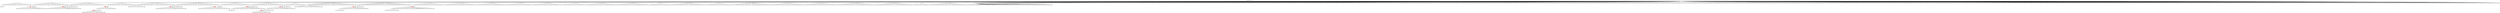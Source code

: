 digraph g {
	"56" -> "57";
	"57" [label="29"];
	"52" -> "53";
	"53" [color=indianred1, style=filled, label="9"];
	"51" -> "52";
	"52" [label="20"];
	"49" -> "50";
	"50" [color=indianred1, style=filled, label="12"];
	"48" -> "49";
	"49" [label="8"];
	"42" -> "43";
	"43" [color=indianred1, style=filled, label="34"];
	"41" -> "42";
	"42" [label="6"];
	"40" -> "41";
	"41" [color=indianred1, style=filled, label="38"];
	"39" -> "40";
	"40" [label="34"];
	"36" -> "37";
	"37" [label="35"];
	"32" -> "33";
	"33" [color=indianred1, style=filled, label="45"];
	"31" -> "32";
	"32" [label="33"];
	"25" -> "26";
	"26" [color=indianred1, style=filled, label="23"];
	"24" -> "25";
	"25" [label="47"];
	"20" -> "21";
	"21" [label="18"];
	"19" -> "20";
	"20" [color=indianred1, style=filled, label="27"];
	"18" -> "19";
	"19" [label="14"];
	"16" -> "17";
	"17" [color=indianred1, style=filled, label="28"];
	"15" -> "16";
	"16" [label="13"];
	"14" -> "15";
	"15" [color=indianred1, style=filled, label="17"];
	"13" -> "14";
	"14" [label="28"];
	"10" -> "11";
	"11" [label="11"];
	"10" -> "12";
	"12" [label="48"];
	"7" -> "8";
	"8" [label="10"];
	"6" -> "7";
	"7" [color=indianred1, style=filled, label="37"];
	"5" -> "6";
	"6" [label="43"];
	"3" -> "4";
	"4" [label="40"];
	"2" -> "3";
	"3" [color=indianred1, style=filled, label="4"];
	"1" -> "2";
	"2" [label="36"];
	"0" -> "1";
	"1" [label="4"];
	"0" -> "5";
	"5" [label="37"];
	"0" -> "9";
	"9" [label="5"];
	"0" -> "10";
	"10" [label="44"];
	"0" -> "13";
	"13" [label="17"];
	"0" -> "18";
	"18" [label="27"];
	"0" -> "22";
	"22" [label="32"];
	"0" -> "23";
	"23" [label="15"];
	"0" -> "24";
	"24" [label="23"];
	"0" -> "27";
	"27" [label="42"];
	"0" -> "28";
	"28" [label="7"];
	"0" -> "29";
	"29" [label="41"];
	"0" -> "30";
	"30" [label="50"];
	"0" -> "31";
	"31" [label="45"];
	"0" -> "34";
	"34" [label="22"];
	"0" -> "35";
	"35" [label="16"];
	"0" -> "36";
	"36" [label="3"];
	"0" -> "38";
	"38" [label="24"];
	"0" -> "39";
	"39" [label="38"];
	"0" -> "44";
	"44" [label="2"];
	"0" -> "45";
	"45" [label="21"];
	"0" -> "46";
	"46" [label="25"];
	"0" -> "47";
	"47" [label="39"];
	"0" -> "48";
	"48" [label="12"];
	"0" -> "51";
	"51" [label="9"];
	"0" -> "54";
	"54" [label="30"];
	"0" -> "55";
	"55" [label="26"];
	"0" -> "56";
	"56" [label="31"];
	"0" -> "58";
	"58" [label="49"];
	"0" -> "59";
	"59" [label="19"];
	"0" -> "60";
	"60" [label="46"];
	"0" -> "61";
	"61" [label="1"];
	"0" [label="germline"];
	"0" -> "cell1";
	"cell1" [shape=box];
	"36" -> "cell2";
	"cell2" [shape=box];
	"27" -> "cell3";
	"cell3" [shape=box];
	"9" -> "cell4";
	"cell4" [shape=box];
	"38" -> "cell5";
	"cell5" [shape=box];
	"0" -> "cell6";
	"cell6" [shape=box];
	"12" -> "cell7";
	"cell7" [shape=box];
	"0" -> "cell8";
	"cell8" [shape=box];
	"51" -> "cell9";
	"cell9" [shape=box];
	"46" -> "cell10";
	"cell10" [shape=box];
	"0" -> "cell11";
	"cell11" [shape=box];
	"39" -> "cell12";
	"cell12" [shape=box];
	"53" -> "cell13";
	"cell13" [shape=box];
	"0" -> "cell14";
	"cell14" [shape=box];
	"0" -> "cell15";
	"cell15" [shape=box];
	"0" -> "cell16";
	"cell16" [shape=box];
	"18" -> "cell17";
	"cell17" [shape=box];
	"0" -> "cell18";
	"cell18" [shape=box];
	"0" -> "cell19";
	"cell19" [shape=box];
	"30" -> "cell20";
	"cell20" [shape=box];
	"0" -> "cell21";
	"cell21" [shape=box];
	"0" -> "cell22";
	"cell22" [shape=box];
	"23" -> "cell23";
	"cell23" [shape=box];
	"51" -> "cell24";
	"cell24" [shape=box];
	"48" -> "cell25";
	"cell25" [shape=box];
	"0" -> "cell26";
	"cell26" [shape=box];
	"0" -> "cell27";
	"cell27" [shape=box];
	"39" -> "cell28";
	"cell28" [shape=box];
	"22" -> "cell29";
	"cell29" [shape=box];
	"0" -> "cell30";
	"cell30" [shape=box];
	"17" -> "cell31";
	"cell31" [shape=box];
	"25" -> "cell32";
	"cell32" [shape=box];
	"27" -> "cell33";
	"cell33" [shape=box];
	"0" -> "cell34";
	"cell34" [shape=box];
	"46" -> "cell35";
	"cell35" [shape=box];
	"0" -> "cell36";
	"cell36" [shape=box];
	"0" -> "cell37";
	"cell37" [shape=box];
	"0" -> "cell38";
	"cell38" [shape=box];
	"0" -> "cell39";
	"cell39" [shape=box];
	"61" -> "cell40";
	"cell40" [shape=box];
	"0" -> "cell41";
	"cell41" [shape=box];
	"0" -> "cell42";
	"cell42" [shape=box];
	"0" -> "cell43";
	"cell43" [shape=box];
	"27" -> "cell44";
	"cell44" [shape=box];
	"0" -> "cell45";
	"cell45" [shape=box];
	"0" -> "cell46";
	"cell46" [shape=box];
	"59" -> "cell47";
	"cell47" [shape=box];
	"29" -> "cell48";
	"cell48" [shape=box];
	"38" -> "cell49";
	"cell49" [shape=box];
	"0" -> "cell50";
	"cell50" [shape=box];
	"0" -> "cell51";
	"cell51" [shape=box];
	"10" -> "cell52";
	"cell52" [shape=box];
	"0" -> "cell53";
	"cell53" [shape=box];
	"1" -> "cell54";
	"cell54" [shape=box];
	"0" -> "cell55";
	"cell55" [shape=box];
	"0" -> "cell56";
	"cell56" [shape=box];
	"18" -> "cell57";
	"cell57" [shape=box];
	"0" -> "cell58";
	"cell58" [shape=box];
	"48" -> "cell59";
	"cell59" [shape=box];
	"58" -> "cell60";
	"cell60" [shape=box];
	"36" -> "cell61";
	"cell61" [shape=box];
	"0" -> "cell62";
	"cell62" [shape=box];
	"0" -> "cell63";
	"cell63" [shape=box];
	"37" -> "cell64";
	"cell64" [shape=box];
	"54" -> "cell65";
	"cell65" [shape=box];
	"0" -> "cell66";
	"cell66" [shape=box];
	"0" -> "cell67";
	"cell67" [shape=box];
	"37" -> "cell68";
	"cell68" [shape=box];
	"0" -> "cell69";
	"cell69" [shape=box];
	"26" -> "cell70";
	"cell70" [shape=box];
	"6" -> "cell71";
	"cell71" [shape=box];
	"37" -> "cell72";
	"cell72" [shape=box];
	"46" -> "cell73";
	"cell73" [shape=box];
	"26" -> "cell74";
	"cell74" [shape=box];
	"0" -> "cell75";
	"cell75" [shape=box];
	"0" -> "cell76";
	"cell76" [shape=box];
	"0" -> "cell77";
	"cell77" [shape=box];
	"31" -> "cell78";
	"cell78" [shape=box];
	"0" -> "cell79";
	"cell79" [shape=box];
	"0" -> "cell80";
	"cell80" [shape=box];
	"0" -> "cell81";
	"cell81" [shape=box];
	"22" -> "cell82";
	"cell82" [shape=box];
	"0" -> "cell83";
	"cell83" [shape=box];
	"18" -> "cell84";
	"cell84" [shape=box];
	"0" -> "cell85";
	"cell85" [shape=box];
	"0" -> "cell86";
	"cell86" [shape=box];
	"60" -> "cell87";
	"cell87" [shape=box];
	"38" -> "cell88";
	"cell88" [shape=box];
	"53" -> "cell89";
	"cell89" [shape=box];
	"0" -> "cell90";
	"cell90" [shape=box];
	"0" -> "cell91";
	"cell91" [shape=box];
	"0" -> "cell92";
	"cell92" [shape=box];
	"0" -> "cell93";
	"cell93" [shape=box];
	"0" -> "cell94";
	"cell94" [shape=box];
	"41" -> "cell95";
	"cell95" [shape=box];
	"0" -> "cell96";
	"cell96" [shape=box];
	"0" -> "cell97";
	"cell97" [shape=box];
	"35" -> "cell98";
	"cell98" [shape=box];
	"38" -> "cell99";
	"cell99" [shape=box];
	"0" -> "cell100";
	"cell100" [shape=box];
	"24" -> "cell101";
	"cell101" [shape=box];
	"0" -> "cell102";
	"cell102" [shape=box];
	"35" -> "cell103";
	"cell103" [shape=box];
	"0" -> "cell104";
	"cell104" [shape=box];
	"43" -> "cell105";
	"cell105" [shape=box];
	"18" -> "cell106";
	"cell106" [shape=box];
	"44" -> "cell107";
	"cell107" [shape=box];
	"41" -> "cell108";
	"cell108" [shape=box];
	"0" -> "cell109";
	"cell109" [shape=box];
	"0" -> "cell110";
	"cell110" [shape=box];
	"0" -> "cell111";
	"cell111" [shape=box];
	"0" -> "cell112";
	"cell112" [shape=box];
	"0" -> "cell113";
	"cell113" [shape=box];
	"33" -> "cell114";
	"cell114" [shape=box];
	"58" -> "cell115";
	"cell115" [shape=box];
	"22" -> "cell116";
	"cell116" [shape=box];
	"8" -> "cell117";
	"cell117" [shape=box];
	"58" -> "cell118";
	"cell118" [shape=box];
	"4" -> "cell119";
	"cell119" [shape=box];
	"0" -> "cell120";
	"cell120" [shape=box];
	"60" -> "cell121";
	"cell121" [shape=box];
	"0" -> "cell122";
	"cell122" [shape=box];
	"59" -> "cell123";
	"cell123" [shape=box];
	"0" -> "cell124";
	"cell124" [shape=box];
	"0" -> "cell125";
	"cell125" [shape=box];
	"0" -> "cell126";
	"cell126" [shape=box];
	"0" -> "cell127";
	"cell127" [shape=box];
	"55" -> "cell128";
	"cell128" [shape=box];
	"0" -> "cell129";
	"cell129" [shape=box];
	"30" -> "cell130";
	"cell130" [shape=box];
	"53" -> "cell131";
	"cell131" [shape=box];
	"0" -> "cell132";
	"cell132" [shape=box];
	"0" -> "cell133";
	"cell133" [shape=box];
	"0" -> "cell134";
	"cell134" [shape=box];
	"0" -> "cell135";
	"cell135" [shape=box];
	"47" -> "cell136";
	"cell136" [shape=box];
	"47" -> "cell137";
	"cell137" [shape=box];
	"0" -> "cell138";
	"cell138" [shape=box];
	"1" -> "cell139";
	"cell139" [shape=box];
	"0" -> "cell140";
	"cell140" [shape=box];
	"44" -> "cell141";
	"cell141" [shape=box];
	"0" -> "cell142";
	"cell142" [shape=box];
	"28" -> "cell143";
	"cell143" [shape=box];
	"7" -> "cell144";
	"cell144" [shape=box];
	"54" -> "cell145";
	"cell145" [shape=box];
	"10" -> "cell146";
	"cell146" [shape=box];
	"0" -> "cell147";
	"cell147" [shape=box];
	"51" -> "cell148";
	"cell148" [shape=box];
	"15" -> "cell149";
	"cell149" [shape=box];
	"0" -> "cell150";
	"cell150" [shape=box];
	"39" -> "cell151";
	"cell151" [shape=box];
	"13" -> "cell152";
	"cell152" [shape=box];
	"48" -> "cell153";
	"cell153" [shape=box];
	"39" -> "cell154";
	"cell154" [shape=box];
	"0" -> "cell155";
	"cell155" [shape=box];
	"0" -> "cell156";
	"cell156" [shape=box];
	"0" -> "cell157";
	"cell157" [shape=box];
	"35" -> "cell158";
	"cell158" [shape=box];
	"0" -> "cell159";
	"cell159" [shape=box];
	"0" -> "cell160";
	"cell160" [shape=box];
	"0" -> "cell161";
	"cell161" [shape=box];
	"0" -> "cell162";
	"cell162" [shape=box];
	"48" -> "cell163";
	"cell163" [shape=box];
	"0" -> "cell164";
	"cell164" [shape=box];
	"56" -> "cell165";
	"cell165" [shape=box];
	"0" -> "cell166";
	"cell166" [shape=box];
	"26" -> "cell167";
	"cell167" [shape=box];
	"23" -> "cell168";
	"cell168" [shape=box];
	"0" -> "cell169";
	"cell169" [shape=box];
	"0" -> "cell170";
	"cell170" [shape=box];
	"0" -> "cell171";
	"cell171" [shape=box];
	"0" -> "cell172";
	"cell172" [shape=box];
	"2" -> "cell173";
	"cell173" [shape=box];
	"47" -> "cell174";
	"cell174" [shape=box];
	"0" -> "cell175";
	"cell175" [shape=box];
	"0" -> "cell176";
	"cell176" [shape=box];
	"30" -> "cell177";
	"cell177" [shape=box];
	"0" -> "cell178";
	"cell178" [shape=box];
	"5" -> "cell179";
	"cell179" [shape=box];
	"32" -> "cell180";
	"cell180" [shape=box];
	"0" -> "cell181";
	"cell181" [shape=box];
	"0" -> "cell182";
	"cell182" [shape=box];
	"15" -> "cell183";
	"cell183" [shape=box];
	"60" -> "cell184";
	"cell184" [shape=box];
	"0" -> "cell185";
	"cell185" [shape=box];
	"9" -> "cell186";
	"cell186" [shape=box];
	"0" -> "cell187";
	"cell187" [shape=box];
	"24" -> "cell188";
	"cell188" [shape=box];
	"44" -> "cell189";
	"cell189" [shape=box];
	"0" -> "cell190";
	"cell190" [shape=box];
	"0" -> "cell191";
	"cell191" [shape=box];
	"0" -> "cell192";
	"cell192" [shape=box];
	"0" -> "cell193";
	"cell193" [shape=box];
	"0" -> "cell194";
	"cell194" [shape=box];
	"0" -> "cell195";
	"cell195" [shape=box];
	"0" -> "cell196";
	"cell196" [shape=box];
	"0" -> "cell197";
	"cell197" [shape=box];
	"45" -> "cell198";
	"cell198" [shape=box];
	"51" -> "cell199";
	"cell199" [shape=box];
	"18" -> "cell200";
	"cell200" [shape=box];
	"20" -> "cell201";
	"cell201" [shape=box];
	"0" -> "cell202";
	"cell202" [shape=box];
	"0" -> "cell203";
	"cell203" [shape=box];
	"0" -> "cell204";
	"cell204" [shape=box];
	"0" -> "cell205";
	"cell205" [shape=box];
	"0" -> "cell206";
	"cell206" [shape=box];
	"58" -> "cell207";
	"cell207" [shape=box];
	"3" -> "cell208";
	"cell208" [shape=box];
	"0" -> "cell209";
	"cell209" [shape=box];
	"0" -> "cell210";
	"cell210" [shape=box];
	"37" -> "cell211";
	"cell211" [shape=box];
	"0" -> "cell212";
	"cell212" [shape=box];
	"43" -> "cell213";
	"cell213" [shape=box];
	"15" -> "cell214";
	"cell214" [shape=box];
	"0" -> "cell215";
	"cell215" [shape=box];
	"51" -> "cell216";
	"cell216" [shape=box];
	"0" -> "cell217";
	"cell217" [shape=box];
	"5" -> "cell218";
	"cell218" [shape=box];
	"54" -> "cell219";
	"cell219" [shape=box];
	"47" -> "cell220";
	"cell220" [shape=box];
	"0" -> "cell221";
	"cell221" [shape=box];
	"37" -> "cell222";
	"cell222" [shape=box];
	"0" -> "cell223";
	"cell223" [shape=box];
	"50" -> "cell224";
	"cell224" [shape=box];
	"0" -> "cell225";
	"cell225" [shape=box];
	"0" -> "cell226";
	"cell226" [shape=box];
	"7" -> "cell227";
	"cell227" [shape=box];
	"15" -> "cell228";
	"cell228" [shape=box];
	"46" -> "cell229";
	"cell229" [shape=box];
	"0" -> "cell230";
	"cell230" [shape=box];
	"51" -> "cell231";
	"cell231" [shape=box];
	"0" -> "cell232";
	"cell232" [shape=box];
	"7" -> "cell233";
	"cell233" [shape=box];
	"0" -> "cell234";
	"cell234" [shape=box];
	"0" -> "cell235";
	"cell235" [shape=box];
	"55" -> "cell236";
	"cell236" [shape=box];
	"0" -> "cell237";
	"cell237" [shape=box];
	"0" -> "cell238";
	"cell238" [shape=box];
	"0" -> "cell239";
	"cell239" [shape=box];
	"0" -> "cell240";
	"cell240" [shape=box];
	"0" -> "cell241";
	"cell241" [shape=box];
	"0" -> "cell242";
	"cell242" [shape=box];
	"31" -> "cell243";
	"cell243" [shape=box];
	"42" -> "cell244";
	"cell244" [shape=box];
	"53" -> "cell245";
	"cell245" [shape=box];
	"56" -> "cell246";
	"cell246" [shape=box];
	"0" -> "cell247";
	"cell247" [shape=box];
	"0" -> "cell248";
	"cell248" [shape=box];
	"29" -> "cell249";
	"cell249" [shape=box];
	"28" -> "cell250";
	"cell250" [shape=box];
	"0" -> "cell251";
	"cell251" [shape=box];
	"45" -> "cell252";
	"cell252" [shape=box];
	"0" -> "cell253";
	"cell253" [shape=box];
	"0" -> "cell254";
	"cell254" [shape=box];
	"0" -> "cell255";
	"cell255" [shape=box];
	"0" -> "cell256";
	"cell256" [shape=box];
	"31" -> "cell257";
	"cell257" [shape=box];
	"3" -> "cell258";
	"cell258" [shape=box];
	"0" -> "cell259";
	"cell259" [shape=box];
	"23" -> "cell260";
	"cell260" [shape=box];
	"0" -> "cell261";
	"cell261" [shape=box];
	"0" -> "cell262";
	"cell262" [shape=box];
	"0" -> "cell263";
	"cell263" [shape=box];
	"0" -> "cell264";
	"cell264" [shape=box];
	"0" -> "cell265";
	"cell265" [shape=box];
	"55" -> "cell266";
	"cell266" [shape=box];
	"1" -> "cell267";
	"cell267" [shape=box];
	"0" -> "cell268";
	"cell268" [shape=box];
	"0" -> "cell269";
	"cell269" [shape=box];
	"41" -> "cell270";
	"cell270" [shape=box];
	"0" -> "cell271";
	"cell271" [shape=box];
	"0" -> "cell272";
	"cell272" [shape=box];
	"0" -> "cell273";
	"cell273" [shape=box];
	"0" -> "cell274";
	"cell274" [shape=box];
	"55" -> "cell275";
	"cell275" [shape=box];
	"0" -> "cell276";
	"cell276" [shape=box];
	"0" -> "cell277";
	"cell277" [shape=box];
	"0" -> "cell278";
	"cell278" [shape=box];
	"0" -> "cell279";
	"cell279" [shape=box];
	"0" -> "cell280";
	"cell280" [shape=box];
	"5" -> "cell281";
	"cell281" [shape=box];
	"0" -> "cell282";
	"cell282" [shape=box];
	"0" -> "cell283";
	"cell283" [shape=box];
	"33" -> "cell284";
	"cell284" [shape=box];
	"0" -> "cell285";
	"cell285" [shape=box];
	"55" -> "cell286";
	"cell286" [shape=box];
	"58" -> "cell287";
	"cell287" [shape=box];
	"20" -> "cell288";
	"cell288" [shape=box];
	"22" -> "cell289";
	"cell289" [shape=box];
	"0" -> "cell290";
	"cell290" [shape=box];
	"0" -> "cell291";
	"cell291" [shape=box];
	"36" -> "cell292";
	"cell292" [shape=box];
	"23" -> "cell293";
	"cell293" [shape=box];
	"0" -> "cell294";
	"cell294" [shape=box];
	"0" -> "cell295";
	"cell295" [shape=box];
	"0" -> "cell296";
	"cell296" [shape=box];
	"19" -> "cell297";
	"cell297" [shape=box];
	"27" -> "cell298";
	"cell298" [shape=box];
	"0" -> "cell299";
	"cell299" [shape=box];
	"0" -> "cell300";
	"cell300" [shape=box];
	"45" -> "cell301";
	"cell301" [shape=box];
	"0" -> "cell302";
	"cell302" [shape=box];
	"0" -> "cell303";
	"cell303" [shape=box];
	"39" -> "cell304";
	"cell304" [shape=box];
	"48" -> "cell305";
	"cell305" [shape=box];
	"22" -> "cell306";
	"cell306" [shape=box];
	"0" -> "cell307";
	"cell307" [shape=box];
	"0" -> "cell308";
	"cell308" [shape=box];
	"18" -> "cell309";
	"cell309" [shape=box];
	"0" -> "cell310";
	"cell310" [shape=box];
	"0" -> "cell311";
	"cell311" [shape=box];
	"59" -> "cell312";
	"cell312" [shape=box];
	"23" -> "cell313";
	"cell313" [shape=box];
	"60" -> "cell314";
	"cell314" [shape=box];
	"9" -> "cell315";
	"cell315" [shape=box];
	"0" -> "cell316";
	"cell316" [shape=box];
	"0" -> "cell317";
	"cell317" [shape=box];
	"31" -> "cell318";
	"cell318" [shape=box];
	"9" -> "cell319";
	"cell319" [shape=box];
	"0" -> "cell320";
	"cell320" [shape=box];
	"47" -> "cell321";
	"cell321" [shape=box];
	"0" -> "cell322";
	"cell322" [shape=box];
	"0" -> "cell323";
	"cell323" [shape=box];
	"0" -> "cell324";
	"cell324" [shape=box];
	"17" -> "cell325";
	"cell325" [shape=box];
	"0" -> "cell326";
	"cell326" [shape=box];
	"4" -> "cell327";
	"cell327" [shape=box];
	"0" -> "cell328";
	"cell328" [shape=box];
	"23" -> "cell329";
	"cell329" [shape=box];
	"33" -> "cell330";
	"cell330" [shape=box];
	"50" -> "cell331";
	"cell331" [shape=box];
	"30" -> "cell332";
	"cell332" [shape=box];
	"0" -> "cell333";
	"cell333" [shape=box];
	"30" -> "cell334";
	"cell334" [shape=box];
	"0" -> "cell335";
	"cell335" [shape=box];
	"16" -> "cell336";
	"cell336" [shape=box];
	"0" -> "cell337";
	"cell337" [shape=box];
	"0" -> "cell338";
	"cell338" [shape=box];
	"0" -> "cell339";
	"cell339" [shape=box];
	"0" -> "cell340";
	"cell340" [shape=box];
	"0" -> "cell341";
	"cell341" [shape=box];
	"0" -> "cell342";
	"cell342" [shape=box];
	"0" -> "cell343";
	"cell343" [shape=box];
	"0" -> "cell344";
	"cell344" [shape=box];
	"0" -> "cell345";
	"cell345" [shape=box];
	"0" -> "cell346";
	"cell346" [shape=box];
	"53" -> "cell347";
	"cell347" [shape=box];
	"0" -> "cell348";
	"cell348" [shape=box];
	"27" -> "cell349";
	"cell349" [shape=box];
	"0" -> "cell350";
	"cell350" [shape=box];
	"12" -> "cell351";
	"cell351" [shape=box];
	"50" -> "cell352";
	"cell352" [shape=box];
	"31" -> "cell353";
	"cell353" [shape=box];
	"0" -> "cell354";
	"cell354" [shape=box];
	"0" -> "cell355";
	"cell355" [shape=box];
	"0" -> "cell356";
	"cell356" [shape=box];
	"46" -> "cell357";
	"cell357" [shape=box];
	"0" -> "cell358";
	"cell358" [shape=box];
	"44" -> "cell359";
	"cell359" [shape=box];
	"0" -> "cell360";
	"cell360" [shape=box];
	"0" -> "cell361";
	"cell361" [shape=box];
	"0" -> "cell362";
	"cell362" [shape=box];
	"0" -> "cell363";
	"cell363" [shape=box];
	"0" -> "cell364";
	"cell364" [shape=box];
	"5" -> "cell365";
	"cell365" [shape=box];
	"45" -> "cell366";
	"cell366" [shape=box];
	"0" -> "cell367";
	"cell367" [shape=box];
	"0" -> "cell368";
	"cell368" [shape=box];
	"0" -> "cell369";
	"cell369" [shape=box];
	"31" -> "cell370";
	"cell370" [shape=box];
	"54" -> "cell371";
	"cell371" [shape=box];
	"5" -> "cell372";
	"cell372" [shape=box];
	"45" -> "cell373";
	"cell373" [shape=box];
	"0" -> "cell374";
	"cell374" [shape=box];
	"31" -> "cell375";
	"cell375" [shape=box];
	"54" -> "cell376";
	"cell376" [shape=box];
	"0" -> "cell377";
	"cell377" [shape=box];
	"0" -> "cell378";
	"cell378" [shape=box];
	"0" -> "cell379";
	"cell379" [shape=box];
	"0" -> "cell380";
	"cell380" [shape=box];
	"0" -> "cell381";
	"cell381" [shape=box];
	"0" -> "cell382";
	"cell382" [shape=box];
	"0" -> "cell383";
	"cell383" [shape=box];
	"0" -> "cell384";
	"cell384" [shape=box];
	"0" -> "cell385";
	"cell385" [shape=box];
	"36" -> "cell386";
	"cell386" [shape=box];
	"0" -> "cell387";
	"cell387" [shape=box];
	"7" -> "cell388";
	"cell388" [shape=box];
	"0" -> "cell389";
	"cell389" [shape=box];
	"45" -> "cell390";
	"cell390" [shape=box];
	"0" -> "cell391";
	"cell391" [shape=box];
	"0" -> "cell392";
	"cell392" [shape=box];
	"0" -> "cell393";
	"cell393" [shape=box];
	"0" -> "cell394";
	"cell394" [shape=box];
	"0" -> "cell395";
	"cell395" [shape=box];
	"0" -> "cell396";
	"cell396" [shape=box];
	"0" -> "cell397";
	"cell397" [shape=box];
	"47" -> "cell398";
	"cell398" [shape=box];
	"0" -> "cell399";
	"cell399" [shape=box];
	"0" -> "cell400";
	"cell400" [shape=box];
	"48" -> "cell401";
	"cell401" [shape=box];
	"17" -> "cell402";
	"cell402" [shape=box];
	"50" -> "cell403";
	"cell403" [shape=box];
	"19" -> "cell404";
	"cell404" [shape=box];
	"0" -> "cell405";
	"cell405" [shape=box];
	"3" -> "cell406";
	"cell406" [shape=box];
	"1" -> "cell407";
	"cell407" [shape=box];
	"0" -> "cell408";
	"cell408" [shape=box];
	"0" -> "cell409";
	"cell409" [shape=box];
	"0" -> "cell410";
	"cell410" [shape=box];
	"31" -> "cell411";
	"cell411" [shape=box];
	"7" -> "cell412";
	"cell412" [shape=box];
	"0" -> "cell413";
	"cell413" [shape=box];
	"39" -> "cell414";
	"cell414" [shape=box];
	"0" -> "cell415";
	"cell415" [shape=box];
	"47" -> "cell416";
	"cell416" [shape=box];
	"0" -> "cell417";
	"cell417" [shape=box];
	"53" -> "cell418";
	"cell418" [shape=box];
	"0" -> "cell419";
	"cell419" [shape=box];
	"0" -> "cell420";
	"cell420" [shape=box];
	"0" -> "cell421";
	"cell421" [shape=box];
	"0" -> "cell422";
	"cell422" [shape=box];
	"10" -> "cell423";
	"cell423" [shape=box];
	"0" -> "cell424";
	"cell424" [shape=box];
	"0" -> "cell425";
	"cell425" [shape=box];
	"0" -> "cell426";
	"cell426" [shape=box];
	"0" -> "cell427";
	"cell427" [shape=box];
	"0" -> "cell428";
	"cell428" [shape=box];
	"0" -> "cell429";
	"cell429" [shape=box];
	"26" -> "cell430";
	"cell430" [shape=box];
	"0" -> "cell431";
	"cell431" [shape=box];
	"0" -> "cell432";
	"cell432" [shape=box];
	"5" -> "cell433";
	"cell433" [shape=box];
	"26" -> "cell434";
	"cell434" [shape=box];
	"0" -> "cell435";
	"cell435" [shape=box];
	"5" -> "cell436";
	"cell436" [shape=box];
	"28" -> "cell437";
	"cell437" [shape=box];
	"10" -> "cell438";
	"cell438" [shape=box];
	"0" -> "cell439";
	"cell439" [shape=box];
	"0" -> "cell440";
	"cell440" [shape=box];
	"15" -> "cell441";
	"cell441" [shape=box];
	"0" -> "cell442";
	"cell442" [shape=box];
	"0" -> "cell443";
	"cell443" [shape=box];
	"0" -> "cell444";
	"cell444" [shape=box];
	"7" -> "cell445";
	"cell445" [shape=box];
	"0" -> "cell446";
	"cell446" [shape=box];
	"3" -> "cell447";
	"cell447" [shape=box];
	"0" -> "cell448";
	"cell448" [shape=box];
	"29" -> "cell449";
	"cell449" [shape=box];
	"58" -> "cell450";
	"cell450" [shape=box];
	"16" -> "cell451";
	"cell451" [shape=box];
	"60" -> "cell452";
	"cell452" [shape=box];
	"24" -> "cell453";
	"cell453" [shape=box];
	"15" -> "cell454";
	"cell454" [shape=box];
	"43" -> "cell455";
	"cell455" [shape=box];
	"34" -> "cell456";
	"cell456" [shape=box];
	"3" -> "cell457";
	"cell457" [shape=box];
	"59" -> "cell458";
	"cell458" [shape=box];
	"0" -> "cell459";
	"cell459" [shape=box];
	"5" -> "cell460";
	"cell460" [shape=box];
	"36" -> "cell461";
	"cell461" [shape=box];
	"0" -> "cell462";
	"cell462" [shape=box];
	"0" -> "cell463";
	"cell463" [shape=box];
	"0" -> "cell464";
	"cell464" [shape=box];
	"0" -> "cell465";
	"cell465" [shape=box];
	"0" -> "cell466";
	"cell466" [shape=box];
	"31" -> "cell467";
	"cell467" [shape=box];
	"58" -> "cell468";
	"cell468" [shape=box];
	"0" -> "cell469";
	"cell469" [shape=box];
	"29" -> "cell470";
	"cell470" [shape=box];
	"0" -> "cell471";
	"cell471" [shape=box];
	"0" -> "cell472";
	"cell472" [shape=box];
	"7" -> "cell473";
	"cell473" [shape=box];
	"0" -> "cell474";
	"cell474" [shape=box];
	"56" -> "cell475";
	"cell475" [shape=box];
	"48" -> "cell476";
	"cell476" [shape=box];
	"0" -> "cell477";
	"cell477" [shape=box];
	"35" -> "cell478";
	"cell478" [shape=box];
	"13" -> "cell479";
	"cell479" [shape=box];
	"35" -> "cell480";
	"cell480" [shape=box];
	"0" -> "cell481";
	"cell481" [shape=box];
	"24" -> "cell482";
	"cell482" [shape=box];
	"0" -> "cell483";
	"cell483" [shape=box];
	"53" -> "cell484";
	"cell484" [shape=box];
	"31" -> "cell485";
	"cell485" [shape=box];
	"0" -> "cell486";
	"cell486" [shape=box];
	"5" -> "cell487";
	"cell487" [shape=box];
	"50" -> "cell488";
	"cell488" [shape=box];
	"0" -> "cell489";
	"cell489" [shape=box];
	"34" -> "cell490";
	"cell490" [shape=box];
	"18" -> "cell491";
	"cell491" [shape=box];
	"51" -> "cell492";
	"cell492" [shape=box];
	"3" -> "cell493";
	"cell493" [shape=box];
	"3" -> "cell494";
	"cell494" [shape=box];
	"43" -> "cell495";
	"cell495" [shape=box];
	"0" -> "cell496";
	"cell496" [shape=box];
	"0" -> "cell497";
	"cell497" [shape=box];
	"8" -> "cell498";
	"cell498" [shape=box];
	"21" -> "cell499";
	"cell499" [shape=box];
	"0" -> "cell500";
	"cell500" [shape=box];
	"0" -> "cell501";
	"cell501" [shape=box];
	"33" -> "cell502";
	"cell502" [shape=box];
	"0" -> "cell503";
	"cell503" [shape=box];
	"39" -> "cell504";
	"cell504" [shape=box];
	"0" -> "cell505";
	"cell505" [shape=box];
	"0" -> "cell506";
	"cell506" [shape=box];
	"51" -> "cell507";
	"cell507" [shape=box];
	"0" -> "cell508";
	"cell508" [shape=box];
	"0" -> "cell509";
	"cell509" [shape=box];
	"54" -> "cell510";
	"cell510" [shape=box];
	"0" -> "cell511";
	"cell511" [shape=box];
	"0" -> "cell512";
	"cell512" [shape=box];
	"0" -> "cell513";
	"cell513" [shape=box];
	"18" -> "cell514";
	"cell514" [shape=box];
	"0" -> "cell515";
	"cell515" [shape=box];
	"0" -> "cell516";
	"cell516" [shape=box];
	"0" -> "cell517";
	"cell517" [shape=box];
	"0" -> "cell518";
	"cell518" [shape=box];
	"0" -> "cell519";
	"cell519" [shape=box];
	"0" -> "cell520";
	"cell520" [shape=box];
	"0" -> "cell521";
	"cell521" [shape=box];
	"60" -> "cell522";
	"cell522" [shape=box];
	"34" -> "cell523";
	"cell523" [shape=box];
	"37" -> "cell524";
	"cell524" [shape=box];
	"44" -> "cell525";
	"cell525" [shape=box];
	"0" -> "cell526";
	"cell526" [shape=box];
	"53" -> "cell527";
	"cell527" [shape=box];
	"0" -> "cell528";
	"cell528" [shape=box];
	"35" -> "cell529";
	"cell529" [shape=box];
	"20" -> "cell530";
	"cell530" [shape=box];
	"0" -> "cell531";
	"cell531" [shape=box];
	"18" -> "cell532";
	"cell532" [shape=box];
	"0" -> "cell533";
	"cell533" [shape=box];
	"34" -> "cell534";
	"cell534" [shape=box];
	"9" -> "cell535";
	"cell535" [shape=box];
	"0" -> "cell536";
	"cell536" [shape=box];
	"0" -> "cell537";
	"cell537" [shape=box];
	"0" -> "cell538";
	"cell538" [shape=box];
	"0" -> "cell539";
	"cell539" [shape=box];
	"0" -> "cell540";
	"cell540" [shape=box];
	"0" -> "cell541";
	"cell541" [shape=box];
	"42" -> "cell542";
	"cell542" [shape=box];
	"0" -> "cell543";
	"cell543" [shape=box];
	"0" -> "cell544";
	"cell544" [shape=box];
	"0" -> "cell545";
	"cell545" [shape=box];
	"27" -> "cell546";
	"cell546" [shape=box];
	"0" -> "cell547";
	"cell547" [shape=box];
	"0" -> "cell548";
	"cell548" [shape=box];
	"0" -> "cell549";
	"cell549" [shape=box];
	"0" -> "cell550";
	"cell550" [shape=box];
	"0" -> "cell551";
	"cell551" [shape=box];
	"0" -> "cell552";
	"cell552" [shape=box];
	"59" -> "cell553";
	"cell553" [shape=box];
	"22" -> "cell554";
	"cell554" [shape=box];
	"47" -> "cell555";
	"cell555" [shape=box];
	"0" -> "cell556";
	"cell556" [shape=box];
	"1" -> "cell557";
	"cell557" [shape=box];
	"0" -> "cell558";
	"cell558" [shape=box];
	"0" -> "cell559";
	"cell559" [shape=box];
	"0" -> "cell560";
	"cell560" [shape=box];
	"0" -> "cell561";
	"cell561" [shape=box];
	"49" -> "cell562";
	"cell562" [shape=box];
	"0" -> "cell563";
	"cell563" [shape=box];
	"0" -> "cell564";
	"cell564" [shape=box];
	"50" -> "cell565";
	"cell565" [shape=box];
	"46" -> "cell566";
	"cell566" [shape=box];
	"48" -> "cell567";
	"cell567" [shape=box];
	"0" -> "cell568";
	"cell568" [shape=box];
	"0" -> "cell569";
	"cell569" [shape=box];
	"0" -> "cell570";
	"cell570" [shape=box];
	"0" -> "cell571";
	"cell571" [shape=box];
	"0" -> "cell572";
	"cell572" [shape=box];
	"50" -> "cell573";
	"cell573" [shape=box];
	"54" -> "cell574";
	"cell574" [shape=box];
	"5" -> "cell575";
	"cell575" [shape=box];
	"0" -> "cell576";
	"cell576" [shape=box];
	"33" -> "cell577";
	"cell577" [shape=box];
	"57" -> "cell578";
	"cell578" [shape=box];
	"22" -> "cell579";
	"cell579" [shape=box];
	"0" -> "cell580";
	"cell580" [shape=box];
	"59" -> "cell581";
	"cell581" [shape=box];
	"31" -> "cell582";
	"cell582" [shape=box];
	"56" -> "cell583";
	"cell583" [shape=box];
	"0" -> "cell584";
	"cell584" [shape=box];
	"50" -> "cell585";
	"cell585" [shape=box];
	"0" -> "cell586";
	"cell586" [shape=box];
	"0" -> "cell587";
	"cell587" [shape=box];
	"0" -> "cell588";
	"cell588" [shape=box];
	"0" -> "cell589";
	"cell589" [shape=box];
	"0" -> "cell590";
	"cell590" [shape=box];
	"28" -> "cell591";
	"cell591" [shape=box];
	"0" -> "cell592";
	"cell592" [shape=box];
	"46" -> "cell593";
	"cell593" [shape=box];
	"59" -> "cell594";
	"cell594" [shape=box];
	"0" -> "cell595";
	"cell595" [shape=box];
	"0" -> "cell596";
	"cell596" [shape=box];
	"50" -> "cell597";
	"cell597" [shape=box];
	"0" -> "cell598";
	"cell598" [shape=box];
	"0" -> "cell599";
	"cell599" [shape=box];
	"0" -> "cell600";
	"cell600" [shape=box];
	"5" -> "cell601";
	"cell601" [shape=box];
	"0" -> "cell602";
	"cell602" [shape=box];
	"5" -> "cell603";
	"cell603" [shape=box];
	"0" -> "cell604";
	"cell604" [shape=box];
	"0" -> "cell605";
	"cell605" [shape=box];
	"0" -> "cell606";
	"cell606" [shape=box];
	"0" -> "cell607";
	"cell607" [shape=box];
	"0" -> "cell608";
	"cell608" [shape=box];
	"29" -> "cell609";
	"cell609" [shape=box];
	"19" -> "cell610";
	"cell610" [shape=box];
	"61" -> "cell611";
	"cell611" [shape=box];
	"18" -> "cell612";
	"cell612" [shape=box];
	"29" -> "cell613";
	"cell613" [shape=box];
	"41" -> "cell614";
	"cell614" [shape=box];
	"23" -> "cell615";
	"cell615" [shape=box];
	"33" -> "cell616";
	"cell616" [shape=box];
	"9" -> "cell617";
	"cell617" [shape=box];
	"0" -> "cell618";
	"cell618" [shape=box];
	"51" -> "cell619";
	"cell619" [shape=box];
	"0" -> "cell620";
	"cell620" [shape=box];
	"0" -> "cell621";
	"cell621" [shape=box];
	"0" -> "cell622";
	"cell622" [shape=box];
	"0" -> "cell623";
	"cell623" [shape=box];
	"44" -> "cell624";
	"cell624" [shape=box];
	"5" -> "cell625";
	"cell625" [shape=box];
	"0" -> "cell626";
	"cell626" [shape=box];
	"0" -> "cell627";
	"cell627" [shape=box];
	"1" -> "cell628";
	"cell628" [shape=box];
	"26" -> "cell629";
	"cell629" [shape=box];
	"0" -> "cell630";
	"cell630" [shape=box];
	"0" -> "cell631";
	"cell631" [shape=box];
	"0" -> "cell632";
	"cell632" [shape=box];
	"0" -> "cell633";
	"cell633" [shape=box];
	"0" -> "cell634";
	"cell634" [shape=box];
	"20" -> "cell635";
	"cell635" [shape=box];
	"12" -> "cell636";
	"cell636" [shape=box];
	"0" -> "cell637";
	"cell637" [shape=box];
	"58" -> "cell638";
	"cell638" [shape=box];
	"50" -> "cell639";
	"cell639" [shape=box];
	"53" -> "cell640";
	"cell640" [shape=box];
	"0" -> "cell641";
	"cell641" [shape=box];
	"44" -> "cell642";
	"cell642" [shape=box];
	"0" -> "cell643";
	"cell643" [shape=box];
	"15" -> "cell644";
	"cell644" [shape=box];
	"0" -> "cell645";
	"cell645" [shape=box];
	"0" -> "cell646";
	"cell646" [shape=box];
	"0" -> "cell647";
	"cell647" [shape=box];
	"0" -> "cell648";
	"cell648" [shape=box];
	"0" -> "cell649";
	"cell649" [shape=box];
	"54" -> "cell650";
	"cell650" [shape=box];
	"0" -> "cell651";
	"cell651" [shape=box];
	"10" -> "cell652";
	"cell652" [shape=box];
	"1" -> "cell653";
	"cell653" [shape=box];
	"0" -> "cell654";
	"cell654" [shape=box];
	"38" -> "cell655";
	"cell655" [shape=box];
	"10" -> "cell656";
	"cell656" [shape=box];
	"5" -> "cell657";
	"cell657" [shape=box];
	"0" -> "cell658";
	"cell658" [shape=box];
	"0" -> "cell659";
	"cell659" [shape=box];
	"58" -> "cell660";
	"cell660" [shape=box];
	"0" -> "cell661";
	"cell661" [shape=box];
	"55" -> "cell662";
	"cell662" [shape=box];
	"0" -> "cell663";
	"cell663" [shape=box];
	"20" -> "cell664";
	"cell664" [shape=box];
	"11" -> "cell665";
	"cell665" [shape=box];
	"0" -> "cell666";
	"cell666" [shape=box];
	"44" -> "cell667";
	"cell667" [shape=box];
	"48" -> "cell668";
	"cell668" [shape=box];
	"22" -> "cell669";
	"cell669" [shape=box];
	"10" -> "cell670";
	"cell670" [shape=box];
	"23" -> "cell671";
	"cell671" [shape=box];
	"31" -> "cell672";
	"cell672" [shape=box];
	"0" -> "cell673";
	"cell673" [shape=box];
	"36" -> "cell674";
	"cell674" [shape=box];
	"22" -> "cell675";
	"cell675" [shape=box];
	"0" -> "cell676";
	"cell676" [shape=box];
	"60" -> "cell677";
	"cell677" [shape=box];
	"0" -> "cell678";
	"cell678" [shape=box];
	"0" -> "cell679";
	"cell679" [shape=box];
	"34" -> "cell680";
	"cell680" [shape=box];
	"27" -> "cell681";
	"cell681" [shape=box];
	"5" -> "cell682";
	"cell682" [shape=box];
	"46" -> "cell683";
	"cell683" [shape=box];
	"0" -> "cell684";
	"cell684" [shape=box];
	"38" -> "cell685";
	"cell685" [shape=box];
	"20" -> "cell686";
	"cell686" [shape=box];
	"0" -> "cell687";
	"cell687" [shape=box];
	"0" -> "cell688";
	"cell688" [shape=box];
	"25" -> "cell689";
	"cell689" [shape=box];
	"22" -> "cell690";
	"cell690" [shape=box];
	"5" -> "cell691";
	"cell691" [shape=box];
	"29" -> "cell692";
	"cell692" [shape=box];
	"39" -> "cell693";
	"cell693" [shape=box];
	"0" -> "cell694";
	"cell694" [shape=box];
	"0" -> "cell695";
	"cell695" [shape=box];
	"20" -> "cell696";
	"cell696" [shape=box];
	"7" -> "cell697";
	"cell697" [shape=box];
	"0" -> "cell698";
	"cell698" [shape=box];
	"0" -> "cell699";
	"cell699" [shape=box];
	"32" -> "cell700";
	"cell700" [shape=box];
	"0" -> "cell701";
	"cell701" [shape=box];
	"43" -> "cell702";
	"cell702" [shape=box];
	"0" -> "cell703";
	"cell703" [shape=box];
	"0" -> "cell704";
	"cell704" [shape=box];
	"0" -> "cell705";
	"cell705" [shape=box];
	"0" -> "cell706";
	"cell706" [shape=box];
	"0" -> "cell707";
	"cell707" [shape=box];
	"26" -> "cell708";
	"cell708" [shape=box];
	"0" -> "cell709";
	"cell709" [shape=box];
	"38" -> "cell710";
	"cell710" [shape=box];
	"0" -> "cell711";
	"cell711" [shape=box];
	"0" -> "cell712";
	"cell712" [shape=box];
	"0" -> "cell713";
	"cell713" [shape=box];
	"43" -> "cell714";
	"cell714" [shape=box];
	"0" -> "cell715";
	"cell715" [shape=box];
	"35" -> "cell716";
	"cell716" [shape=box];
	"0" -> "cell717";
	"cell717" [shape=box];
	"0" -> "cell718";
	"cell718" [shape=box];
	"0" -> "cell719";
	"cell719" [shape=box];
	"0" -> "cell720";
	"cell720" [shape=box];
	"0" -> "cell721";
	"cell721" [shape=box];
	"0" -> "cell722";
	"cell722" [shape=box];
	"45" -> "cell723";
	"cell723" [shape=box];
	"36" -> "cell724";
	"cell724" [shape=box];
	"29" -> "cell725";
	"cell725" [shape=box];
	"3" -> "cell726";
	"cell726" [shape=box];
	"20" -> "cell727";
	"cell727" [shape=box];
	"0" -> "cell728";
	"cell728" [shape=box];
	"55" -> "cell729";
	"cell729" [shape=box];
	"0" -> "cell730";
	"cell730" [shape=box];
	"0" -> "cell731";
	"cell731" [shape=box];
	"0" -> "cell732";
	"cell732" [shape=box];
	"0" -> "cell733";
	"cell733" [shape=box];
	"0" -> "cell734";
	"cell734" [shape=box];
	"7" -> "cell735";
	"cell735" [shape=box];
	"0" -> "cell736";
	"cell736" [shape=box];
	"0" -> "cell737";
	"cell737" [shape=box];
	"10" -> "cell738";
	"cell738" [shape=box];
	"11" -> "cell739";
	"cell739" [shape=box];
	"0" -> "cell740";
	"cell740" [shape=box];
	"0" -> "cell741";
	"cell741" [shape=box];
	"0" -> "cell742";
	"cell742" [shape=box];
	"31" -> "cell743";
	"cell743" [shape=box];
	"0" -> "cell744";
	"cell744" [shape=box];
	"47" -> "cell745";
	"cell745" [shape=box];
	"60" -> "cell746";
	"cell746" [shape=box];
	"0" -> "cell747";
	"cell747" [shape=box];
	"0" -> "cell748";
	"cell748" [shape=box];
	"1" -> "cell749";
	"cell749" [shape=box];
	"0" -> "cell750";
	"cell750" [shape=box];
	"0" -> "cell751";
	"cell751" [shape=box];
	"0" -> "cell752";
	"cell752" [shape=box];
	"41" -> "cell753";
	"cell753" [shape=box];
	"0" -> "cell754";
	"cell754" [shape=box];
	"0" -> "cell755";
	"cell755" [shape=box];
	"29" -> "cell756";
	"cell756" [shape=box];
	"58" -> "cell757";
	"cell757" [shape=box];
	"14" -> "cell758";
	"cell758" [shape=box];
	"0" -> "cell759";
	"cell759" [shape=box];
	"0" -> "cell760";
	"cell760" [shape=box];
	"20" -> "cell761";
	"cell761" [shape=box];
	"43" -> "cell762";
	"cell762" [shape=box];
	"0" -> "cell763";
	"cell763" [shape=box];
	"30" -> "cell764";
	"cell764" [shape=box];
	"1" -> "cell765";
	"cell765" [shape=box];
	"0" -> "cell766";
	"cell766" [shape=box];
	"0" -> "cell767";
	"cell767" [shape=box];
	"0" -> "cell768";
	"cell768" [shape=box];
	"0" -> "cell769";
	"cell769" [shape=box];
	"20" -> "cell770";
	"cell770" [shape=box];
	"1" -> "cell771";
	"cell771" [shape=box];
	"0" -> "cell772";
	"cell772" [shape=box];
	"0" -> "cell773";
	"cell773" [shape=box];
	"0" -> "cell774";
	"cell774" [shape=box];
	"36" -> "cell775";
	"cell775" [shape=box];
	"48" -> "cell776";
	"cell776" [shape=box];
	"0" -> "cell777";
	"cell777" [shape=box];
	"0" -> "cell778";
	"cell778" [shape=box];
	"0" -> "cell779";
	"cell779" [shape=box];
	"52" -> "cell780";
	"cell780" [shape=box];
	"0" -> "cell781";
	"cell781" [shape=box];
	"59" -> "cell782";
	"cell782" [shape=box];
	"36" -> "cell783";
	"cell783" [shape=box];
	"16" -> "cell784";
	"cell784" [shape=box];
	"0" -> "cell785";
	"cell785" [shape=box];
	"29" -> "cell786";
	"cell786" [shape=box];
	"0" -> "cell787";
	"cell787" [shape=box];
	"0" -> "cell788";
	"cell788" [shape=box];
	"0" -> "cell789";
	"cell789" [shape=box];
	"0" -> "cell790";
	"cell790" [shape=box];
	"0" -> "cell791";
	"cell791" [shape=box];
	"0" -> "cell792";
	"cell792" [shape=box];
	"30" -> "cell793";
	"cell793" [shape=box];
	"0" -> "cell794";
	"cell794" [shape=box];
	"56" -> "cell795";
	"cell795" [shape=box];
	"0" -> "cell796";
	"cell796" [shape=box];
	"0" -> "cell797";
	"cell797" [shape=box];
	"1" -> "cell798";
	"cell798" [shape=box];
	"28" -> "cell799";
	"cell799" [shape=box];
	"0" -> "cell800";
	"cell800" [shape=box];
	"3" -> "cell801";
	"cell801" [shape=box];
	"17" -> "cell802";
	"cell802" [shape=box];
	"45" -> "cell803";
	"cell803" [shape=box];
	"39" -> "cell804";
	"cell804" [shape=box];
	"0" -> "cell805";
	"cell805" [shape=box];
	"59" -> "cell806";
	"cell806" [shape=box];
	"60" -> "cell807";
	"cell807" [shape=box];
	"0" -> "cell808";
	"cell808" [shape=box];
	"0" -> "cell809";
	"cell809" [shape=box];
	"0" -> "cell810";
	"cell810" [shape=box];
	"20" -> "cell811";
	"cell811" [shape=box];
	"9" -> "cell812";
	"cell812" [shape=box];
	"49" -> "cell813";
	"cell813" [shape=box];
	"54" -> "cell814";
	"cell814" [shape=box];
	"30" -> "cell815";
	"cell815" [shape=box];
	"17" -> "cell816";
	"cell816" [shape=box];
	"54" -> "cell817";
	"cell817" [shape=box];
	"10" -> "cell818";
	"cell818" [shape=box];
	"44" -> "cell819";
	"cell819" [shape=box];
	"0" -> "cell820";
	"cell820" [shape=box];
	"26" -> "cell821";
	"cell821" [shape=box];
	"0" -> "cell822";
	"cell822" [shape=box];
	"60" -> "cell823";
	"cell823" [shape=box];
	"45" -> "cell824";
	"cell824" [shape=box];
	"0" -> "cell825";
	"cell825" [shape=box];
	"10" -> "cell826";
	"cell826" [shape=box];
	"5" -> "cell827";
	"cell827" [shape=box];
	"0" -> "cell828";
	"cell828" [shape=box];
	"0" -> "cell829";
	"cell829" [shape=box];
	"0" -> "cell830";
	"cell830" [shape=box];
	"0" -> "cell831";
	"cell831" [shape=box];
	"0" -> "cell832";
	"cell832" [shape=box];
	"0" -> "cell833";
	"cell833" [shape=box];
	"0" -> "cell834";
	"cell834" [shape=box];
	"0" -> "cell835";
	"cell835" [shape=box];
	"59" -> "cell836";
	"cell836" [shape=box];
	"0" -> "cell837";
	"cell837" [shape=box];
	"0" -> "cell838";
	"cell838" [shape=box];
	"0" -> "cell839";
	"cell839" [shape=box];
	"0" -> "cell840";
	"cell840" [shape=box];
	"57" -> "cell841";
	"cell841" [shape=box];
	"0" -> "cell842";
	"cell842" [shape=box];
	"13" -> "cell843";
	"cell843" [shape=box];
	"56" -> "cell844";
	"cell844" [shape=box];
	"0" -> "cell845";
	"cell845" [shape=box];
	"47" -> "cell846";
	"cell846" [shape=box];
	"56" -> "cell847";
	"cell847" [shape=box];
	"5" -> "cell848";
	"cell848" [shape=box];
	"0" -> "cell849";
	"cell849" [shape=box];
	"0" -> "cell850";
	"cell850" [shape=box];
	"28" -> "cell851";
	"cell851" [shape=box];
	"0" -> "cell852";
	"cell852" [shape=box];
	"48" -> "cell853";
	"cell853" [shape=box];
	"11" -> "cell854";
	"cell854" [shape=box];
	"7" -> "cell855";
	"cell855" [shape=box];
	"49" -> "cell856";
	"cell856" [shape=box];
	"0" -> "cell857";
	"cell857" [shape=box];
	"0" -> "cell858";
	"cell858" [shape=box];
	"0" -> "cell859";
	"cell859" [shape=box];
	"51" -> "cell860";
	"cell860" [shape=box];
	"0" -> "cell861";
	"cell861" [shape=box];
	"46" -> "cell862";
	"cell862" [shape=box];
	"0" -> "cell863";
	"cell863" [shape=box];
	"0" -> "cell864";
	"cell864" [shape=box];
	"58" -> "cell865";
	"cell865" [shape=box];
	"61" -> "cell866";
	"cell866" [shape=box];
	"30" -> "cell867";
	"cell867" [shape=box];
	"0" -> "cell868";
	"cell868" [shape=box];
	"0" -> "cell869";
	"cell869" [shape=box];
	"60" -> "cell870";
	"cell870" [shape=box];
	"49" -> "cell871";
	"cell871" [shape=box];
	"38" -> "cell872";
	"cell872" [shape=box];
	"37" -> "cell873";
	"cell873" [shape=box];
	"0" -> "cell874";
	"cell874" [shape=box];
	"0" -> "cell875";
	"cell875" [shape=box];
	"10" -> "cell876";
	"cell876" [shape=box];
	"5" -> "cell877";
	"cell877" [shape=box];
	"0" -> "cell878";
	"cell878" [shape=box];
	"15" -> "cell879";
	"cell879" [shape=box];
	"0" -> "cell880";
	"cell880" [shape=box];
	"59" -> "cell881";
	"cell881" [shape=box];
	"0" -> "cell882";
	"cell882" [shape=box];
	"0" -> "cell883";
	"cell883" [shape=box];
	"24" -> "cell884";
	"cell884" [shape=box];
	"41" -> "cell885";
	"cell885" [shape=box];
	"0" -> "cell886";
	"cell886" [shape=box];
	"0" -> "cell887";
	"cell887" [shape=box];
	"28" -> "cell888";
	"cell888" [shape=box];
	"44" -> "cell889";
	"cell889" [shape=box];
	"35" -> "cell890";
	"cell890" [shape=box];
	"3" -> "cell891";
	"cell891" [shape=box];
	"60" -> "cell892";
	"cell892" [shape=box];
	"0" -> "cell893";
	"cell893" [shape=box];
	"0" -> "cell894";
	"cell894" [shape=box];
	"0" -> "cell895";
	"cell895" [shape=box];
	"0" -> "cell896";
	"cell896" [shape=box];
	"0" -> "cell897";
	"cell897" [shape=box];
	"30" -> "cell898";
	"cell898" [shape=box];
	"0" -> "cell899";
	"cell899" [shape=box];
	"9" -> "cell900";
	"cell900" [shape=box];
	"0" -> "cell901";
	"cell901" [shape=box];
	"0" -> "cell902";
	"cell902" [shape=box];
	"54" -> "cell903";
	"cell903" [shape=box];
	"0" -> "cell904";
	"cell904" [shape=box];
	"0" -> "cell905";
	"cell905" [shape=box];
	"40" -> "cell906";
	"cell906" [shape=box];
	"29" -> "cell907";
	"cell907" [shape=box];
	"27" -> "cell908";
	"cell908" [shape=box];
	"0" -> "cell909";
	"cell909" [shape=box];
	"0" -> "cell910";
	"cell910" [shape=box];
	"24" -> "cell911";
	"cell911" [shape=box];
	"0" -> "cell912";
	"cell912" [shape=box];
	"36" -> "cell913";
	"cell913" [shape=box];
	"13" -> "cell914";
	"cell914" [shape=box];
	"0" -> "cell915";
	"cell915" [shape=box];
	"35" -> "cell916";
	"cell916" [shape=box];
	"0" -> "cell917";
	"cell917" [shape=box];
	"0" -> "cell918";
	"cell918" [shape=box];
	"0" -> "cell919";
	"cell919" [shape=box];
	"0" -> "cell920";
	"cell920" [shape=box];
	"61" -> "cell921";
	"cell921" [shape=box];
	"27" -> "cell922";
	"cell922" [shape=box];
	"0" -> "cell923";
	"cell923" [shape=box];
	"0" -> "cell924";
	"cell924" [shape=box];
	"44" -> "cell925";
	"cell925" [shape=box];
	"0" -> "cell926";
	"cell926" [shape=box];
	"0" -> "cell927";
	"cell927" [shape=box];
	"3" -> "cell928";
	"cell928" [shape=box];
	"0" -> "cell929";
	"cell929" [shape=box];
	"32" -> "cell930";
	"cell930" [shape=box];
	"0" -> "cell931";
	"cell931" [shape=box];
	"0" -> "cell932";
	"cell932" [shape=box];
	"0" -> "cell933";
	"cell933" [shape=box];
	"0" -> "cell934";
	"cell934" [shape=box];
	"31" -> "cell935";
	"cell935" [shape=box];
	"0" -> "cell936";
	"cell936" [shape=box];
	"0" -> "cell937";
	"cell937" [shape=box];
	"0" -> "cell938";
	"cell938" [shape=box];
	"51" -> "cell939";
	"cell939" [shape=box];
	"35" -> "cell940";
	"cell940" [shape=box];
	"0" -> "cell941";
	"cell941" [shape=box];
	"5" -> "cell942";
	"cell942" [shape=box];
	"28" -> "cell943";
	"cell943" [shape=box];
	"26" -> "cell944";
	"cell944" [shape=box];
	"18" -> "cell945";
	"cell945" [shape=box];
	"59" -> "cell946";
	"cell946" [shape=box];
	"26" -> "cell947";
	"cell947" [shape=box];
	"0" -> "cell948";
	"cell948" [shape=box];
	"45" -> "cell949";
	"cell949" [shape=box];
	"0" -> "cell950";
	"cell950" [shape=box];
	"1" -> "cell951";
	"cell951" [shape=box];
	"18" -> "cell952";
	"cell952" [shape=box];
	"0" -> "cell953";
	"cell953" [shape=box];
	"9" -> "cell954";
	"cell954" [shape=box];
	"0" -> "cell955";
	"cell955" [shape=box];
	"0" -> "cell956";
	"cell956" [shape=box];
	"33" -> "cell957";
	"cell957" [shape=box];
	"6" -> "cell958";
	"cell958" [shape=box];
	"3" -> "cell959";
	"cell959" [shape=box];
	"21" -> "cell960";
	"cell960" [shape=box];
	"22" -> "cell961";
	"cell961" [shape=box];
	"3" -> "cell962";
	"cell962" [shape=box];
	"20" -> "cell963";
	"cell963" [shape=box];
	"45" -> "cell964";
	"cell964" [shape=box];
	"53" -> "cell965";
	"cell965" [shape=box];
	"0" -> "cell966";
	"cell966" [shape=box];
	"3" -> "cell967";
	"cell967" [shape=box];
	"0" -> "cell968";
	"cell968" [shape=box];
	"0" -> "cell969";
	"cell969" [shape=box];
	"0" -> "cell970";
	"cell970" [shape=box];
	"0" -> "cell971";
	"cell971" [shape=box];
	"0" -> "cell972";
	"cell972" [shape=box];
	"10" -> "cell973";
	"cell973" [shape=box];
	"0" -> "cell974";
	"cell974" [shape=box];
	"9" -> "cell975";
	"cell975" [shape=box];
	"18" -> "cell976";
	"cell976" [shape=box];
	"38" -> "cell977";
	"cell977" [shape=box];
	"1" -> "cell978";
	"cell978" [shape=box];
	"0" -> "cell979";
	"cell979" [shape=box];
	"44" -> "cell980";
	"cell980" [shape=box];
	"0" -> "cell981";
	"cell981" [shape=box];
	"0" -> "cell982";
	"cell982" [shape=box];
	"59" -> "cell983";
	"cell983" [shape=box];
	"15" -> "cell984";
	"cell984" [shape=box];
	"0" -> "cell985";
	"cell985" [shape=box];
	"0" -> "cell986";
	"cell986" [shape=box];
	"0" -> "cell987";
	"cell987" [shape=box];
	"32" -> "cell988";
	"cell988" [shape=box];
	"29" -> "cell989";
	"cell989" [shape=box];
	"0" -> "cell990";
	"cell990" [shape=box];
	"0" -> "cell991";
	"cell991" [shape=box];
	"8" -> "cell992";
	"cell992" [shape=box];
	"51" -> "cell993";
	"cell993" [shape=box];
	"7" -> "cell994";
	"cell994" [shape=box];
	"0" -> "cell995";
	"cell995" [shape=box];
	"45" -> "cell996";
	"cell996" [shape=box];
	"15" -> "cell997";
	"cell997" [shape=box];
	"58" -> "cell998";
	"cell998" [shape=box];
	"0" -> "cell999";
	"cell999" [shape=box];
	"15" -> "cell1000";
	"cell1000" [shape=box];
	"0" -> "cell1001";
	"cell1001" [shape=box];
	"51" -> "cell1002";
	"cell1002" [shape=box];
	"31" -> "cell1003";
	"cell1003" [shape=box];
	"44" -> "cell1004";
	"cell1004" [shape=box];
	"50" -> "cell1005";
	"cell1005" [shape=box];
	"35" -> "cell1006";
	"cell1006" [shape=box];
	"12" -> "cell1007";
	"cell1007" [shape=box];
	"0" -> "cell1008";
	"cell1008" [shape=box];
	"53" -> "cell1009";
	"cell1009" [shape=box];
	"12" -> "cell1010";
	"cell1010" [shape=box];
	"33" -> "cell1011";
	"cell1011" [shape=box];
	"0" -> "cell1012";
	"cell1012" [shape=box];
	"22" -> "cell1013";
	"cell1013" [shape=box];
	"0" -> "cell1014";
	"cell1014" [shape=box];
	"3" -> "cell1015";
	"cell1015" [shape=box];
	"10" -> "cell1016";
	"cell1016" [shape=box];
	"0" -> "cell1017";
	"cell1017" [shape=box];
	"22" -> "cell1018";
	"cell1018" [shape=box];
	"39" -> "cell1019";
	"cell1019" [shape=box];
	"50" -> "cell1020";
	"cell1020" [shape=box];
	"3" -> "cell1021";
	"cell1021" [shape=box];
	"50" -> "cell1022";
	"cell1022" [shape=box];
	"50" -> "cell1023";
	"cell1023" [shape=box];
	"49" -> "cell1024";
	"cell1024" [shape=box];
	"61" -> "cell1025";
	"cell1025" [shape=box];
	"0" -> "cell1026";
	"cell1026" [shape=box];
	"43" -> "cell1027";
	"cell1027" [shape=box];
	"0" -> "cell1028";
	"cell1028" [shape=box];
	"13" -> "cell1029";
	"cell1029" [shape=box];
	"0" -> "cell1030";
	"cell1030" [shape=box];
	"56" -> "cell1031";
	"cell1031" [shape=box];
	"33" -> "cell1032";
	"cell1032" [shape=box];
	"0" -> "cell1033";
	"cell1033" [shape=box];
	"0" -> "cell1034";
	"cell1034" [shape=box];
	"35" -> "cell1035";
	"cell1035" [shape=box];
	"0" -> "cell1036";
	"cell1036" [shape=box];
	"0" -> "cell1037";
	"cell1037" [shape=box];
	"0" -> "cell1038";
	"cell1038" [shape=box];
	"47" -> "cell1039";
	"cell1039" [shape=box];
	"0" -> "cell1040";
	"cell1040" [shape=box];
	"9" -> "cell1041";
	"cell1041" [shape=box];
	"35" -> "cell1042";
	"cell1042" [shape=box];
	"54" -> "cell1043";
	"cell1043" [shape=box];
	"0" -> "cell1044";
	"cell1044" [shape=box];
	"7" -> "cell1045";
	"cell1045" [shape=box];
	"12" -> "cell1046";
	"cell1046" [shape=box];
	"34" -> "cell1047";
	"cell1047" [shape=box];
	"23" -> "cell1048";
	"cell1048" [shape=box];
	"54" -> "cell1049";
	"cell1049" [shape=box];
	"53" -> "cell1050";
	"cell1050" [shape=box];
	"0" -> "cell1051";
	"cell1051" [shape=box];
	"0" -> "cell1052";
	"cell1052" [shape=box];
	"59" -> "cell1053";
	"cell1053" [shape=box];
	"0" -> "cell1054";
	"cell1054" [shape=box];
	"45" -> "cell1055";
	"cell1055" [shape=box];
	"0" -> "cell1056";
	"cell1056" [shape=box];
	"14" -> "cell1057";
	"cell1057" [shape=box];
	"9" -> "cell1058";
	"cell1058" [shape=box];
	"0" -> "cell1059";
	"cell1059" [shape=box];
	"18" -> "cell1060";
	"cell1060" [shape=box];
	"46" -> "cell1061";
	"cell1061" [shape=box];
	"43" -> "cell1062";
	"cell1062" [shape=box];
	"4" -> "cell1063";
	"cell1063" [shape=box];
	"14" -> "cell1064";
	"cell1064" [shape=box];
	"0" -> "cell1065";
	"cell1065" [shape=box];
	"53" -> "cell1066";
	"cell1066" [shape=box];
	"51" -> "cell1067";
	"cell1067" [shape=box];
	"43" -> "cell1068";
	"cell1068" [shape=box];
	"0" -> "cell1069";
	"cell1069" [shape=box];
	"10" -> "cell1070";
	"cell1070" [shape=box];
	"0" -> "cell1071";
	"cell1071" [shape=box];
	"0" -> "cell1072";
	"cell1072" [shape=box];
	"0" -> "cell1073";
	"cell1073" [shape=box];
	"24" -> "cell1074";
	"cell1074" [shape=box];
	"27" -> "cell1075";
	"cell1075" [shape=box];
	"0" -> "cell1076";
	"cell1076" [shape=box];
	"0" -> "cell1077";
	"cell1077" [shape=box];
	"0" -> "cell1078";
	"cell1078" [shape=box];
	"4" -> "cell1079";
	"cell1079" [shape=box];
	"0" -> "cell1080";
	"cell1080" [shape=box];
	"37" -> "cell1081";
	"cell1081" [shape=box];
	"15" -> "cell1082";
	"cell1082" [shape=box];
	"41" -> "cell1083";
	"cell1083" [shape=box];
	"30" -> "cell1084";
	"cell1084" [shape=box];
	"0" -> "cell1085";
	"cell1085" [shape=box];
	"27" -> "cell1086";
	"cell1086" [shape=box];
	"0" -> "cell1087";
	"cell1087" [shape=box];
	"0" -> "cell1088";
	"cell1088" [shape=box];
	"51" -> "cell1089";
	"cell1089" [shape=box];
	"0" -> "cell1090";
	"cell1090" [shape=box];
	"31" -> "cell1091";
	"cell1091" [shape=box];
	"0" -> "cell1092";
	"cell1092" [shape=box];
	"36" -> "cell1093";
	"cell1093" [shape=box];
	"0" -> "cell1094";
	"cell1094" [shape=box];
	"0" -> "cell1095";
	"cell1095" [shape=box];
	"47" -> "cell1096";
	"cell1096" [shape=box];
	"0" -> "cell1097";
	"cell1097" [shape=box];
	"0" -> "cell1098";
	"cell1098" [shape=box];
	"44" -> "cell1099";
	"cell1099" [shape=box];
	"0" -> "cell1100";
	"cell1100" [shape=box];
	"0" -> "cell1101";
	"cell1101" [shape=box];
	"24" -> "cell1102";
	"cell1102" [shape=box];
	"0" -> "cell1103";
	"cell1103" [shape=box];
	"0" -> "cell1104";
	"cell1104" [shape=box];
	"0" -> "cell1105";
	"cell1105" [shape=box];
	"48" -> "cell1106";
	"cell1106" [shape=box];
	"0" -> "cell1107";
	"cell1107" [shape=box];
	"36" -> "cell1108";
	"cell1108" [shape=box];
	"17" -> "cell1109";
	"cell1109" [shape=box];
	"11" -> "cell1110";
	"cell1110" [shape=box];
	"0" -> "cell1111";
	"cell1111" [shape=box];
	"0" -> "cell1112";
	"cell1112" [shape=box];
	"30" -> "cell1113";
	"cell1113" [shape=box];
	"33" -> "cell1114";
	"cell1114" [shape=box];
	"3" -> "cell1115";
	"cell1115" [shape=box];
	"0" -> "cell1116";
	"cell1116" [shape=box];
	"0" -> "cell1117";
	"cell1117" [shape=box];
	"9" -> "cell1118";
	"cell1118" [shape=box];
	"0" -> "cell1119";
	"cell1119" [shape=box];
	"0" -> "cell1120";
	"cell1120" [shape=box];
	"0" -> "cell1121";
	"cell1121" [shape=box];
	"0" -> "cell1122";
	"cell1122" [shape=box];
	"0" -> "cell1123";
	"cell1123" [shape=box];
	"0" -> "cell1124";
	"cell1124" [shape=box];
	"0" -> "cell1125";
	"cell1125" [shape=box];
	"12" -> "cell1126";
	"cell1126" [shape=box];
	"0" -> "cell1127";
	"cell1127" [shape=box];
	"0" -> "cell1128";
	"cell1128" [shape=box];
	"0" -> "cell1129";
	"cell1129" [shape=box];
	"10" -> "cell1130";
	"cell1130" [shape=box];
	"0" -> "cell1131";
	"cell1131" [shape=box];
	"34" -> "cell1132";
	"cell1132" [shape=box];
	"6" -> "cell1133";
	"cell1133" [shape=box];
	"48" -> "cell1134";
	"cell1134" [shape=box];
	"29" -> "cell1135";
	"cell1135" [shape=box];
	"4" -> "cell1136";
	"cell1136" [shape=box];
	"0" -> "cell1137";
	"cell1137" [shape=box];
	"0" -> "cell1138";
	"cell1138" [shape=box];
	"0" -> "cell1139";
	"cell1139" [shape=box];
	"59" -> "cell1140";
	"cell1140" [shape=box];
	"48" -> "cell1141";
	"cell1141" [shape=box];
	"0" -> "cell1142";
	"cell1142" [shape=box];
	"0" -> "cell1143";
	"cell1143" [shape=box];
	"38" -> "cell1144";
	"cell1144" [shape=box];
	"0" -> "cell1145";
	"cell1145" [shape=box];
	"3" -> "cell1146";
	"cell1146" [shape=box];
	"38" -> "cell1147";
	"cell1147" [shape=box];
	"39" -> "cell1148";
	"cell1148" [shape=box];
	"52" -> "cell1149";
	"cell1149" [shape=box];
	"33" -> "cell1150";
	"cell1150" [shape=box];
	"20" -> "cell1151";
	"cell1151" [shape=box];
	"30" -> "cell1152";
	"cell1152" [shape=box];
	"39" -> "cell1153";
	"cell1153" [shape=box];
	"36" -> "cell1154";
	"cell1154" [shape=box];
	"58" -> "cell1155";
	"cell1155" [shape=box];
	"0" -> "cell1156";
	"cell1156" [shape=box];
	"0" -> "cell1157";
	"cell1157" [shape=box];
	"0" -> "cell1158";
	"cell1158" [shape=box];
	"28" -> "cell1159";
	"cell1159" [shape=box];
	"0" -> "cell1160";
	"cell1160" [shape=box];
	"0" -> "cell1161";
	"cell1161" [shape=box];
	"35" -> "cell1162";
	"cell1162" [shape=box];
	"0" -> "cell1163";
	"cell1163" [shape=box];
	"0" -> "cell1164";
	"cell1164" [shape=box];
	"0" -> "cell1165";
	"cell1165" [shape=box];
	"31" -> "cell1166";
	"cell1166" [shape=box];
	"46" -> "cell1167";
	"cell1167" [shape=box];
	"61" -> "cell1168";
	"cell1168" [shape=box];
	"44" -> "cell1169";
	"cell1169" [shape=box];
	"16" -> "cell1170";
	"cell1170" [shape=box];
	"30" -> "cell1171";
	"cell1171" [shape=box];
	"26" -> "cell1172";
	"cell1172" [shape=box];
	"41" -> "cell1173";
	"cell1173" [shape=box];
	"21" -> "cell1174";
	"cell1174" [shape=box];
	"13" -> "cell1175";
	"cell1175" [shape=box];
	"0" -> "cell1176";
	"cell1176" [shape=box];
	"56" -> "cell1177";
	"cell1177" [shape=box];
	"0" -> "cell1178";
	"cell1178" [shape=box];
	"46" -> "cell1179";
	"cell1179" [shape=box];
	"44" -> "cell1180";
	"cell1180" [shape=box];
	"36" -> "cell1181";
	"cell1181" [shape=box];
	"56" -> "cell1182";
	"cell1182" [shape=box];
	"23" -> "cell1183";
	"cell1183" [shape=box];
	"5" -> "cell1184";
	"cell1184" [shape=box];
	"0" -> "cell1185";
	"cell1185" [shape=box];
	"24" -> "cell1186";
	"cell1186" [shape=box];
	"0" -> "cell1187";
	"cell1187" [shape=box];
	"0" -> "cell1188";
	"cell1188" [shape=box];
	"10" -> "cell1189";
	"cell1189" [shape=box];
	"33" -> "cell1190";
	"cell1190" [shape=box];
	"36" -> "cell1191";
	"cell1191" [shape=box];
	"59" -> "cell1192";
	"cell1192" [shape=box];
	"31" -> "cell1193";
	"cell1193" [shape=box];
	"0" -> "cell1194";
	"cell1194" [shape=box];
	"0" -> "cell1195";
	"cell1195" [shape=box];
	"0" -> "cell1196";
	"cell1196" [shape=box];
	"56" -> "cell1197";
	"cell1197" [shape=box];
	"0" -> "cell1198";
	"cell1198" [shape=box];
	"54" -> "cell1199";
	"cell1199" [shape=box];
	"44" -> "cell1200";
	"cell1200" [shape=box];
	"0" -> "cell1201";
	"cell1201" [shape=box];
	"0" -> "cell1202";
	"cell1202" [shape=box];
	"0" -> "cell1203";
	"cell1203" [shape=box];
	"0" -> "cell1204";
	"cell1204" [shape=box];
	"0" -> "cell1205";
	"cell1205" [shape=box];
	"13" -> "cell1206";
	"cell1206" [shape=box];
	"0" -> "cell1207";
	"cell1207" [shape=box];
	"0" -> "cell1208";
	"cell1208" [shape=box];
	"59" -> "cell1209";
	"cell1209" [shape=box];
	"50" -> "cell1210";
	"cell1210" [shape=box];
	"27" -> "cell1211";
	"cell1211" [shape=box];
	"0" -> "cell1212";
	"cell1212" [shape=box];
	"0" -> "cell1213";
	"cell1213" [shape=box];
	"26" -> "cell1214";
	"cell1214" [shape=box];
	"0" -> "cell1215";
	"cell1215" [shape=box];
	"26" -> "cell1216";
	"cell1216" [shape=box];
	"54" -> "cell1217";
	"cell1217" [shape=box];
	"0" -> "cell1218";
	"cell1218" [shape=box];
	"0" -> "cell1219";
	"cell1219" [shape=box];
	"36" -> "cell1220";
	"cell1220" [shape=box];
	"58" -> "cell1221";
	"cell1221" [shape=box];
	"8" -> "cell1222";
	"cell1222" [shape=box];
	"14" -> "cell1223";
	"cell1223" [shape=box];
	"0" -> "cell1224";
	"cell1224" [shape=box];
	"49" -> "cell1225";
	"cell1225" [shape=box];
	"0" -> "cell1226";
	"cell1226" [shape=box];
	"0" -> "cell1227";
	"cell1227" [shape=box];
	"54" -> "cell1228";
	"cell1228" [shape=box];
	"34" -> "cell1229";
	"cell1229" [shape=box];
	"56" -> "cell1230";
	"cell1230" [shape=box];
	"32" -> "cell1231";
	"cell1231" [shape=box];
	"33" -> "cell1232";
	"cell1232" [shape=box];
	"0" -> "cell1233";
	"cell1233" [shape=box];
	"26" -> "cell1234";
	"cell1234" [shape=box];
	"23" -> "cell1235";
	"cell1235" [shape=box];
	"0" -> "cell1236";
	"cell1236" [shape=box];
	"0" -> "cell1237";
	"cell1237" [shape=box];
	"0" -> "cell1238";
	"cell1238" [shape=box];
	"0" -> "cell1239";
	"cell1239" [shape=box];
	"0" -> "cell1240";
	"cell1240" [shape=box];
	"17" -> "cell1241";
	"cell1241" [shape=box];
	"0" -> "cell1242";
	"cell1242" [shape=box];
	"0" -> "cell1243";
	"cell1243" [shape=box];
	"0" -> "cell1244";
	"cell1244" [shape=box];
	"6" -> "cell1245";
	"cell1245" [shape=box];
	"45" -> "cell1246";
	"cell1246" [shape=box];
	"0" -> "cell1247";
	"cell1247" [shape=box];
	"0" -> "cell1248";
	"cell1248" [shape=box];
	"58" -> "cell1249";
	"cell1249" [shape=box];
	"4" -> "cell1250";
	"cell1250" [shape=box];
	"0" -> "cell1251";
	"cell1251" [shape=box];
	"42" -> "cell1252";
	"cell1252" [shape=box];
	"0" -> "cell1253";
	"cell1253" [shape=box];
	"34" -> "cell1254";
	"cell1254" [shape=box];
	"47" -> "cell1255";
	"cell1255" [shape=box];
	"0" -> "cell1256";
	"cell1256" [shape=box];
	"10" -> "cell1257";
	"cell1257" [shape=box];
	"0" -> "cell1258";
	"cell1258" [shape=box];
	"0" -> "cell1259";
	"cell1259" [shape=box];
	"46" -> "cell1260";
	"cell1260" [shape=box];
	"0" -> "cell1261";
	"cell1261" [shape=box];
	"10" -> "cell1262";
	"cell1262" [shape=box];
	"0" -> "cell1263";
	"cell1263" [shape=box];
	"58" -> "cell1264";
	"cell1264" [shape=box];
	"24" -> "cell1265";
	"cell1265" [shape=box];
	"12" -> "cell1266";
	"cell1266" [shape=box];
	"0" -> "cell1267";
	"cell1267" [shape=box];
	"24" -> "cell1268";
	"cell1268" [shape=box];
	"10" -> "cell1269";
	"cell1269" [shape=box];
	"24" -> "cell1270";
	"cell1270" [shape=box];
	"17" -> "cell1271";
	"cell1271" [shape=box];
	"28" -> "cell1272";
	"cell1272" [shape=box];
	"0" -> "cell1273";
	"cell1273" [shape=box];
	"0" -> "cell1274";
	"cell1274" [shape=box];
	"13" -> "cell1275";
	"cell1275" [shape=box];
	"16" -> "cell1276";
	"cell1276" [shape=box];
	"0" -> "cell1277";
	"cell1277" [shape=box];
	"9" -> "cell1278";
	"cell1278" [shape=box];
	"20" -> "cell1279";
	"cell1279" [shape=box];
	"47" -> "cell1280";
	"cell1280" [shape=box];
	"0" -> "cell1281";
	"cell1281" [shape=box];
	"0" -> "cell1282";
	"cell1282" [shape=box];
	"0" -> "cell1283";
	"cell1283" [shape=box];
	"10" -> "cell1284";
	"cell1284" [shape=box];
	"46" -> "cell1285";
	"cell1285" [shape=box];
	"19" -> "cell1286";
	"cell1286" [shape=box];
	"47" -> "cell1287";
	"cell1287" [shape=box];
	"61" -> "cell1288";
	"cell1288" [shape=box];
	"59" -> "cell1289";
	"cell1289" [shape=box];
	"0" -> "cell1290";
	"cell1290" [shape=box];
	"27" -> "cell1291";
	"cell1291" [shape=box];
	"0" -> "cell1292";
	"cell1292" [shape=box];
	"35" -> "cell1293";
	"cell1293" [shape=box];
	"0" -> "cell1294";
	"cell1294" [shape=box];
	"0" -> "cell1295";
	"cell1295" [shape=box];
	"5" -> "cell1296";
	"cell1296" [shape=box];
	"5" -> "cell1297";
	"cell1297" [shape=box];
	"0" -> "cell1298";
	"cell1298" [shape=box];
	"48" -> "cell1299";
	"cell1299" [shape=box];
	"47" -> "cell1300";
	"cell1300" [shape=box];
	labelloc="t";
	label="Confidence score: -2626.570441";
}
